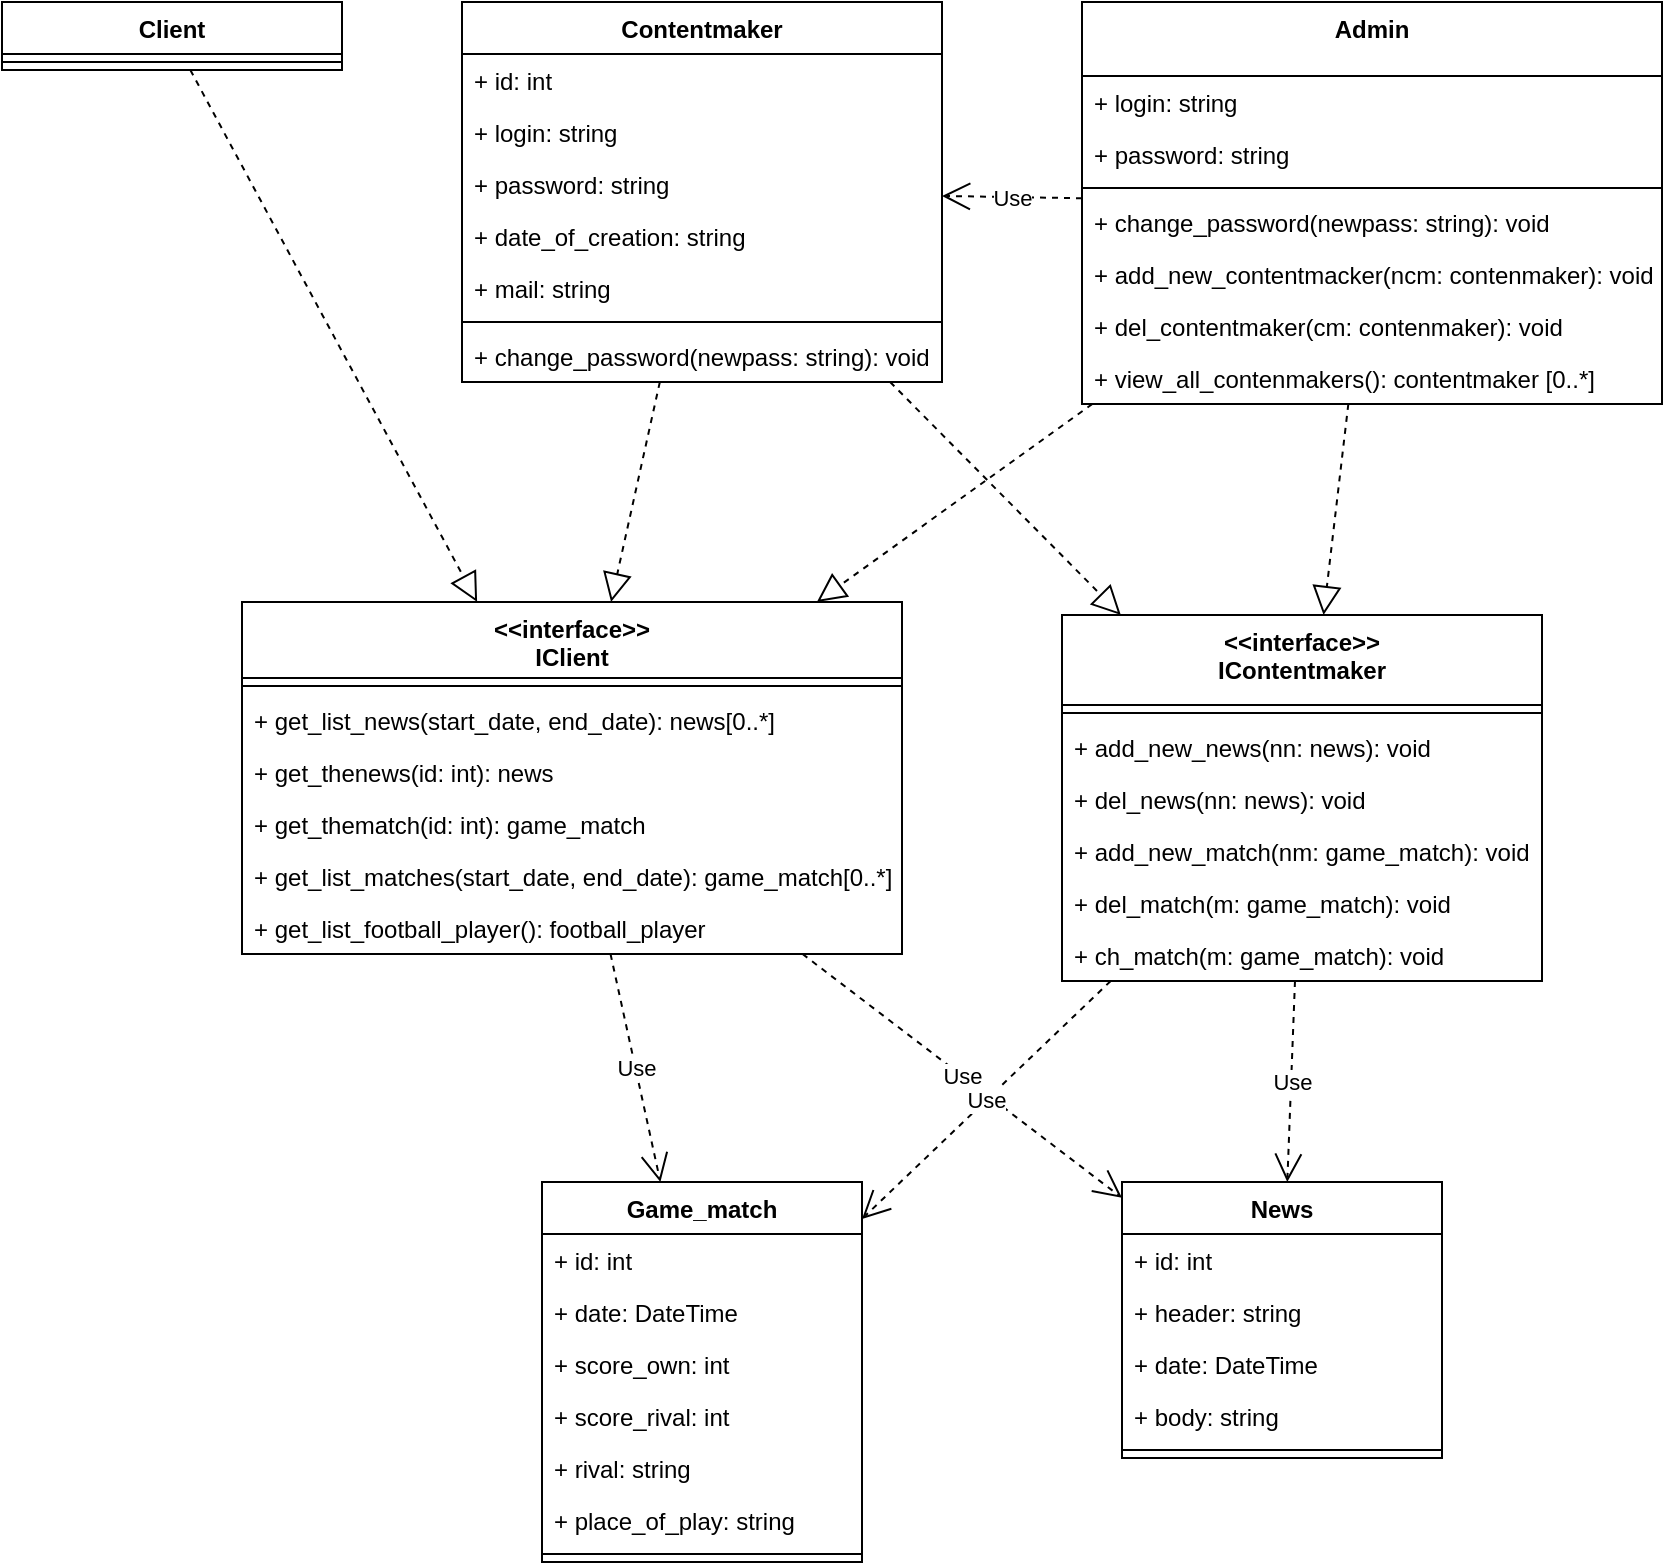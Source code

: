 <mxfile version="12.6.5" type="device"><diagram id="CYsI5ZXP5_hlPejagx7A" name="Page 1"><mxGraphModel dx="1547" dy="548" grid="1" gridSize="10" guides="1" tooltips="1" connect="1" arrows="1" fold="1" page="1" pageScale="1" pageWidth="827" pageHeight="1169" math="0" shadow="0"><root><mxCell id="0"/><mxCell id="1" parent="0"/><mxCell id="4QRswoQymAadU4j500Yn-5" value="News" style="swimlane;fontStyle=1;align=center;verticalAlign=top;childLayout=stackLayout;horizontal=1;startSize=26;horizontalStack=0;resizeParent=1;resizeParentMax=0;resizeLast=0;collapsible=1;marginBottom=0;" parent="1" vertex="1"><mxGeometry x="520" y="640" width="160" height="138" as="geometry"/></mxCell><mxCell id="4QRswoQymAadU4j500Yn-6" value="+ id: int" style="text;strokeColor=none;fillColor=none;align=left;verticalAlign=top;spacingLeft=4;spacingRight=4;overflow=hidden;rotatable=0;points=[[0,0.5],[1,0.5]];portConstraint=eastwest;" parent="4QRswoQymAadU4j500Yn-5" vertex="1"><mxGeometry y="26" width="160" height="26" as="geometry"/></mxCell><mxCell id="4QRswoQymAadU4j500Yn-30" value="+ header: string" style="text;strokeColor=none;fillColor=none;align=left;verticalAlign=top;spacingLeft=4;spacingRight=4;overflow=hidden;rotatable=0;points=[[0,0.5],[1,0.5]];portConstraint=eastwest;" parent="4QRswoQymAadU4j500Yn-5" vertex="1"><mxGeometry y="52" width="160" height="26" as="geometry"/></mxCell><mxCell id="4QRswoQymAadU4j500Yn-31" value="+ date: DateTime" style="text;strokeColor=none;fillColor=none;align=left;verticalAlign=top;spacingLeft=4;spacingRight=4;overflow=hidden;rotatable=0;points=[[0,0.5],[1,0.5]];portConstraint=eastwest;" parent="4QRswoQymAadU4j500Yn-5" vertex="1"><mxGeometry y="78" width="160" height="26" as="geometry"/></mxCell><mxCell id="4QRswoQymAadU4j500Yn-32" value="+ body: string" style="text;strokeColor=none;fillColor=none;align=left;verticalAlign=top;spacingLeft=4;spacingRight=4;overflow=hidden;rotatable=0;points=[[0,0.5],[1,0.5]];portConstraint=eastwest;" parent="4QRswoQymAadU4j500Yn-5" vertex="1"><mxGeometry y="104" width="160" height="26" as="geometry"/></mxCell><mxCell id="4QRswoQymAadU4j500Yn-7" value="" style="line;strokeWidth=1;fillColor=none;align=left;verticalAlign=middle;spacingTop=-1;spacingLeft=3;spacingRight=3;rotatable=0;labelPosition=right;points=[];portConstraint=eastwest;" parent="4QRswoQymAadU4j500Yn-5" vertex="1"><mxGeometry y="130" width="160" height="8" as="geometry"/></mxCell><mxCell id="4QRswoQymAadU4j500Yn-13" value="Game_match" style="swimlane;fontStyle=1;align=center;verticalAlign=top;childLayout=stackLayout;horizontal=1;startSize=26;horizontalStack=0;resizeParent=1;resizeParentMax=0;resizeLast=0;collapsible=1;marginBottom=0;" parent="1" vertex="1"><mxGeometry x="230" y="640" width="160" height="190" as="geometry"/></mxCell><mxCell id="4QRswoQymAadU4j500Yn-14" value="+ id: int" style="text;strokeColor=none;fillColor=none;align=left;verticalAlign=top;spacingLeft=4;spacingRight=4;overflow=hidden;rotatable=0;points=[[0,0.5],[1,0.5]];portConstraint=eastwest;" parent="4QRswoQymAadU4j500Yn-13" vertex="1"><mxGeometry y="26" width="160" height="26" as="geometry"/></mxCell><mxCell id="4QRswoQymAadU4j500Yn-37" value="+ date: DateTime" style="text;strokeColor=none;fillColor=none;align=left;verticalAlign=top;spacingLeft=4;spacingRight=4;overflow=hidden;rotatable=0;points=[[0,0.5],[1,0.5]];portConstraint=eastwest;" parent="4QRswoQymAadU4j500Yn-13" vertex="1"><mxGeometry y="52" width="160" height="26" as="geometry"/></mxCell><mxCell id="4QRswoQymAadU4j500Yn-38" value="+ score_own: int" style="text;strokeColor=none;fillColor=none;align=left;verticalAlign=top;spacingLeft=4;spacingRight=4;overflow=hidden;rotatable=0;points=[[0,0.5],[1,0.5]];portConstraint=eastwest;" parent="4QRswoQymAadU4j500Yn-13" vertex="1"><mxGeometry y="78" width="160" height="26" as="geometry"/></mxCell><mxCell id="4QRswoQymAadU4j500Yn-41" value="+ score_rival: int" style="text;strokeColor=none;fillColor=none;align=left;verticalAlign=top;spacingLeft=4;spacingRight=4;overflow=hidden;rotatable=0;points=[[0,0.5],[1,0.5]];portConstraint=eastwest;" parent="4QRswoQymAadU4j500Yn-13" vertex="1"><mxGeometry y="104" width="160" height="26" as="geometry"/></mxCell><mxCell id="4QRswoQymAadU4j500Yn-40" value="+ rival: string" style="text;strokeColor=none;fillColor=none;align=left;verticalAlign=top;spacingLeft=4;spacingRight=4;overflow=hidden;rotatable=0;points=[[0,0.5],[1,0.5]];portConstraint=eastwest;" parent="4QRswoQymAadU4j500Yn-13" vertex="1"><mxGeometry y="130" width="160" height="26" as="geometry"/></mxCell><mxCell id="4QRswoQymAadU4j500Yn-39" value="+ place_of_play: string" style="text;strokeColor=none;fillColor=none;align=left;verticalAlign=top;spacingLeft=4;spacingRight=4;overflow=hidden;rotatable=0;points=[[0,0.5],[1,0.5]];portConstraint=eastwest;" parent="4QRswoQymAadU4j500Yn-13" vertex="1"><mxGeometry y="156" width="160" height="26" as="geometry"/></mxCell><mxCell id="4QRswoQymAadU4j500Yn-15" value="" style="line;strokeWidth=1;fillColor=none;align=left;verticalAlign=middle;spacingTop=-1;spacingLeft=3;spacingRight=3;rotatable=0;labelPosition=right;points=[];portConstraint=eastwest;" parent="4QRswoQymAadU4j500Yn-13" vertex="1"><mxGeometry y="182" width="160" height="8" as="geometry"/></mxCell><mxCell id="4QRswoQymAadU4j500Yn-17" value="Contentmaker" style="swimlane;fontStyle=1;align=center;verticalAlign=top;childLayout=stackLayout;horizontal=1;startSize=26;horizontalStack=0;resizeParent=1;resizeParentMax=0;resizeLast=0;collapsible=1;marginBottom=0;" parent="1" vertex="1"><mxGeometry x="190" y="50" width="240" height="190" as="geometry"/></mxCell><mxCell id="4QRswoQymAadU4j500Yn-18" value="+ id: int" style="text;strokeColor=none;fillColor=none;align=left;verticalAlign=top;spacingLeft=4;spacingRight=4;overflow=hidden;rotatable=0;points=[[0,0.5],[1,0.5]];portConstraint=eastwest;" parent="4QRswoQymAadU4j500Yn-17" vertex="1"><mxGeometry y="26" width="240" height="26" as="geometry"/></mxCell><mxCell id="4QRswoQymAadU4j500Yn-68" value="+ login: string" style="text;strokeColor=none;fillColor=none;align=left;verticalAlign=top;spacingLeft=4;spacingRight=4;overflow=hidden;rotatable=0;points=[[0,0.5],[1,0.5]];portConstraint=eastwest;" parent="4QRswoQymAadU4j500Yn-17" vertex="1"><mxGeometry y="52" width="240" height="26" as="geometry"/></mxCell><mxCell id="4QRswoQymAadU4j500Yn-75" value="+ password: string" style="text;strokeColor=none;fillColor=none;align=left;verticalAlign=top;spacingLeft=4;spacingRight=4;overflow=hidden;rotatable=0;points=[[0,0.5],[1,0.5]];portConstraint=eastwest;" parent="4QRswoQymAadU4j500Yn-17" vertex="1"><mxGeometry y="78" width="240" height="26" as="geometry"/></mxCell><mxCell id="4QRswoQymAadU4j500Yn-46" value="+ date_of_creation: string" style="text;strokeColor=none;fillColor=none;align=left;verticalAlign=top;spacingLeft=4;spacingRight=4;overflow=hidden;rotatable=0;points=[[0,0.5],[1,0.5]];portConstraint=eastwest;" parent="4QRswoQymAadU4j500Yn-17" vertex="1"><mxGeometry y="104" width="240" height="26" as="geometry"/></mxCell><mxCell id="4QRswoQymAadU4j500Yn-47" value="+ mail: string" style="text;strokeColor=none;fillColor=none;align=left;verticalAlign=top;spacingLeft=4;spacingRight=4;overflow=hidden;rotatable=0;points=[[0,0.5],[1,0.5]];portConstraint=eastwest;" parent="4QRswoQymAadU4j500Yn-17" vertex="1"><mxGeometry y="130" width="240" height="26" as="geometry"/></mxCell><mxCell id="4QRswoQymAadU4j500Yn-19" value="" style="line;strokeWidth=1;fillColor=none;align=left;verticalAlign=middle;spacingTop=-1;spacingLeft=3;spacingRight=3;rotatable=0;labelPosition=right;points=[];portConstraint=eastwest;" parent="4QRswoQymAadU4j500Yn-17" vertex="1"><mxGeometry y="156" width="240" height="8" as="geometry"/></mxCell><mxCell id="4QRswoQymAadU4j500Yn-76" value="+ change_password(newpass: string): void" style="text;strokeColor=none;fillColor=none;align=left;verticalAlign=top;spacingLeft=4;spacingRight=4;overflow=hidden;rotatable=0;points=[[0,0.5],[1,0.5]];portConstraint=eastwest;" parent="4QRswoQymAadU4j500Yn-17" vertex="1"><mxGeometry y="164" width="240" height="26" as="geometry"/></mxCell><mxCell id="4QRswoQymAadU4j500Yn-22" value="Admin" style="swimlane;fontStyle=1;align=center;verticalAlign=top;childLayout=stackLayout;horizontal=1;startSize=37;horizontalStack=0;resizeParent=1;resizeParentMax=0;resizeLast=0;collapsible=1;marginBottom=0;" parent="1" vertex="1"><mxGeometry x="500" y="50" width="290" height="201" as="geometry"/></mxCell><mxCell id="4QRswoQymAadU4j500Yn-49" value="+ login: string" style="text;strokeColor=none;fillColor=none;align=left;verticalAlign=top;spacingLeft=4;spacingRight=4;overflow=hidden;rotatable=0;points=[[0,0.5],[1,0.5]];portConstraint=eastwest;" parent="4QRswoQymAadU4j500Yn-22" vertex="1"><mxGeometry y="37" width="290" height="26" as="geometry"/></mxCell><mxCell id="4QRswoQymAadU4j500Yn-53" value="+ password: string" style="text;strokeColor=none;fillColor=none;align=left;verticalAlign=top;spacingLeft=4;spacingRight=4;overflow=hidden;rotatable=0;points=[[0,0.5],[1,0.5]];portConstraint=eastwest;" parent="4QRswoQymAadU4j500Yn-22" vertex="1"><mxGeometry y="63" width="290" height="26" as="geometry"/></mxCell><mxCell id="4QRswoQymAadU4j500Yn-24" value="" style="line;strokeWidth=1;fillColor=none;align=left;verticalAlign=middle;spacingTop=-1;spacingLeft=3;spacingRight=3;rotatable=0;labelPosition=right;points=[];portConstraint=eastwest;" parent="4QRswoQymAadU4j500Yn-22" vertex="1"><mxGeometry y="89" width="290" height="8" as="geometry"/></mxCell><mxCell id="4QRswoQymAadU4j500Yn-55" value="+ change_password(newpass: string): void" style="text;strokeColor=none;fillColor=none;align=left;verticalAlign=top;spacingLeft=4;spacingRight=4;overflow=hidden;rotatable=0;points=[[0,0.5],[1,0.5]];portConstraint=eastwest;" parent="4QRswoQymAadU4j500Yn-22" vertex="1"><mxGeometry y="97" width="290" height="26" as="geometry"/></mxCell><mxCell id="4QRswoQymAadU4j500Yn-72" value="+ add_new_contentmacker(ncm: contenmaker): void" style="text;strokeColor=none;fillColor=none;align=left;verticalAlign=top;spacingLeft=4;spacingRight=4;overflow=hidden;rotatable=0;points=[[0,0.5],[1,0.5]];portConstraint=eastwest;" parent="4QRswoQymAadU4j500Yn-22" vertex="1"><mxGeometry y="123" width="290" height="26" as="geometry"/></mxCell><mxCell id="4QRswoQymAadU4j500Yn-73" value="+ del_contentmaker(cm: contenmaker): void" style="text;strokeColor=none;fillColor=none;align=left;verticalAlign=top;spacingLeft=4;spacingRight=4;overflow=hidden;rotatable=0;points=[[0,0.5],[1,0.5]];portConstraint=eastwest;" parent="4QRswoQymAadU4j500Yn-22" vertex="1"><mxGeometry y="149" width="290" height="26" as="geometry"/></mxCell><mxCell id="4QRswoQymAadU4j500Yn-74" value="+ view_all_contenmakers(): contentmaker [0..*]" style="text;strokeColor=none;fillColor=none;align=left;verticalAlign=top;spacingLeft=4;spacingRight=4;overflow=hidden;rotatable=0;points=[[0,0.5],[1,0.5]];portConstraint=eastwest;" parent="4QRswoQymAadU4j500Yn-22" vertex="1"><mxGeometry y="175" width="290" height="26" as="geometry"/></mxCell><mxCell id="4QRswoQymAadU4j500Yn-26" value="&lt;&lt;interface&gt;&gt;&#10;IClient" style="swimlane;fontStyle=1;align=center;verticalAlign=top;childLayout=stackLayout;horizontal=1;startSize=38;horizontalStack=0;resizeParent=1;resizeParentMax=0;resizeLast=0;collapsible=1;marginBottom=0;" parent="1" vertex="1"><mxGeometry x="80" y="350" width="330" height="176" as="geometry"/></mxCell><mxCell id="4QRswoQymAadU4j500Yn-28" value="" style="line;strokeWidth=1;fillColor=none;align=left;verticalAlign=middle;spacingTop=-1;spacingLeft=3;spacingRight=3;rotatable=0;labelPosition=right;points=[];portConstraint=eastwest;" parent="4QRswoQymAadU4j500Yn-26" vertex="1"><mxGeometry y="38" width="330" height="8" as="geometry"/></mxCell><mxCell id="4QRswoQymAadU4j500Yn-29" value="+ get_list_news(start_date, end_date): news[0..*]" style="text;strokeColor=none;fillColor=none;align=left;verticalAlign=top;spacingLeft=4;spacingRight=4;overflow=hidden;rotatable=0;points=[[0,0.5],[1,0.5]];portConstraint=eastwest;" parent="4QRswoQymAadU4j500Yn-26" vertex="1"><mxGeometry y="46" width="330" height="26" as="geometry"/></mxCell><mxCell id="4QRswoQymAadU4j500Yn-82" value="+ get_thenews(id: int): news" style="text;strokeColor=none;fillColor=none;align=left;verticalAlign=top;spacingLeft=4;spacingRight=4;overflow=hidden;rotatable=0;points=[[0,0.5],[1,0.5]];portConstraint=eastwest;" parent="4QRswoQymAadU4j500Yn-26" vertex="1"><mxGeometry y="72" width="330" height="26" as="geometry"/></mxCell><mxCell id="4QRswoQymAadU4j500Yn-87" value="+ get_thematch(id: int): game_match" style="text;strokeColor=none;fillColor=none;align=left;verticalAlign=top;spacingLeft=4;spacingRight=4;overflow=hidden;rotatable=0;points=[[0,0.5],[1,0.5]];portConstraint=eastwest;" parent="4QRswoQymAadU4j500Yn-26" vertex="1"><mxGeometry y="98" width="330" height="26" as="geometry"/></mxCell><mxCell id="4QRswoQymAadU4j500Yn-85" value="+ get_list_matches(start_date, end_date): game_match[0..*]" style="text;strokeColor=none;fillColor=none;align=left;verticalAlign=top;spacingLeft=4;spacingRight=4;overflow=hidden;rotatable=0;points=[[0,0.5],[1,0.5]];portConstraint=eastwest;" parent="4QRswoQymAadU4j500Yn-26" vertex="1"><mxGeometry y="124" width="330" height="26" as="geometry"/></mxCell><mxCell id="4QRswoQymAadU4j500Yn-88" value="+ get_list_football_player(): football_player" style="text;strokeColor=none;fillColor=none;align=left;verticalAlign=top;spacingLeft=4;spacingRight=4;overflow=hidden;rotatable=0;points=[[0,0.5],[1,0.5]];portConstraint=eastwest;" parent="4QRswoQymAadU4j500Yn-26" vertex="1"><mxGeometry y="150" width="330" height="26" as="geometry"/></mxCell><mxCell id="4QRswoQymAadU4j500Yn-59" value="&lt;&lt;interface&gt;&gt;&#10;IContentmaker" style="swimlane;fontStyle=1;align=center;verticalAlign=top;childLayout=stackLayout;horizontal=1;startSize=45;horizontalStack=0;resizeParent=1;resizeParentMax=0;resizeLast=0;collapsible=1;marginBottom=0;" parent="1" vertex="1"><mxGeometry x="490" y="356.5" width="240" height="183" as="geometry"/></mxCell><mxCell id="4QRswoQymAadU4j500Yn-63" value="" style="line;strokeWidth=1;fillColor=none;align=left;verticalAlign=middle;spacingTop=-1;spacingLeft=3;spacingRight=3;rotatable=0;labelPosition=right;points=[];portConstraint=eastwest;" parent="4QRswoQymAadU4j500Yn-59" vertex="1"><mxGeometry y="45" width="240" height="8" as="geometry"/></mxCell><mxCell id="4QRswoQymAadU4j500Yn-77" value="+ add_new_news(nn: news): void" style="text;strokeColor=none;fillColor=none;align=left;verticalAlign=top;spacingLeft=4;spacingRight=4;overflow=hidden;rotatable=0;points=[[0,0.5],[1,0.5]];portConstraint=eastwest;" parent="4QRswoQymAadU4j500Yn-59" vertex="1"><mxGeometry y="53" width="240" height="26" as="geometry"/></mxCell><mxCell id="4QRswoQymAadU4j500Yn-78" value="+ del_news(nn: news): void" style="text;strokeColor=none;fillColor=none;align=left;verticalAlign=top;spacingLeft=4;spacingRight=4;overflow=hidden;rotatable=0;points=[[0,0.5],[1,0.5]];portConstraint=eastwest;" parent="4QRswoQymAadU4j500Yn-59" vertex="1"><mxGeometry y="79" width="240" height="26" as="geometry"/></mxCell><mxCell id="4QRswoQymAadU4j500Yn-79" value="+ add_new_match(nm: game_match): void" style="text;strokeColor=none;fillColor=none;align=left;verticalAlign=top;spacingLeft=4;spacingRight=4;overflow=hidden;rotatable=0;points=[[0,0.5],[1,0.5]];portConstraint=eastwest;" parent="4QRswoQymAadU4j500Yn-59" vertex="1"><mxGeometry y="105" width="240" height="26" as="geometry"/></mxCell><mxCell id="4QRswoQymAadU4j500Yn-64" value="+ del_match(m: game_match): void" style="text;strokeColor=none;fillColor=none;align=left;verticalAlign=top;spacingLeft=4;spacingRight=4;overflow=hidden;rotatable=0;points=[[0,0.5],[1,0.5]];portConstraint=eastwest;" parent="4QRswoQymAadU4j500Yn-59" vertex="1"><mxGeometry y="131" width="240" height="26" as="geometry"/></mxCell><mxCell id="4QRswoQymAadU4j500Yn-80" value="+ ch_match(m: game_match): void" style="text;strokeColor=none;fillColor=none;align=left;verticalAlign=top;spacingLeft=4;spacingRight=4;overflow=hidden;rotatable=0;points=[[0,0.5],[1,0.5]];portConstraint=eastwest;" parent="4QRswoQymAadU4j500Yn-59" vertex="1"><mxGeometry y="157" width="240" height="26" as="geometry"/></mxCell><mxCell id="4QRswoQymAadU4j500Yn-65" value="" style="endArrow=block;dashed=1;endFill=0;endSize=12;html=1;" parent="1" source="4QRswoQymAadU4j500Yn-17" target="4QRswoQymAadU4j500Yn-59" edge="1"><mxGeometry width="160" relative="1" as="geometry"><mxPoint x="290" y="390" as="sourcePoint"/><mxPoint x="450" y="390" as="targetPoint"/></mxGeometry></mxCell><mxCell id="4QRswoQymAadU4j500Yn-66" value="" style="endArrow=block;dashed=1;endFill=0;endSize=12;html=1;" parent="1" source="4QRswoQymAadU4j500Yn-22" target="4QRswoQymAadU4j500Yn-59" edge="1"><mxGeometry width="160" relative="1" as="geometry"><mxPoint x="220" y="285.636" as="sourcePoint"/><mxPoint x="280" y="300.364" as="targetPoint"/></mxGeometry></mxCell><mxCell id="4QRswoQymAadU4j500Yn-89" value="Use" style="endArrow=open;endSize=12;dashed=1;html=1;" parent="1" source="4QRswoQymAadU4j500Yn-26" target="4QRswoQymAadU4j500Yn-5" edge="1"><mxGeometry width="160" relative="1" as="geometry"><mxPoint x="60" y="470" as="sourcePoint"/><mxPoint x="220" y="470" as="targetPoint"/></mxGeometry></mxCell><mxCell id="4QRswoQymAadU4j500Yn-90" value="Use" style="endArrow=open;endSize=12;dashed=1;html=1;" parent="1" source="4QRswoQymAadU4j500Yn-26" target="4QRswoQymAadU4j500Yn-13" edge="1"><mxGeometry width="160" relative="1" as="geometry"><mxPoint x="-90" y="780" as="sourcePoint"/><mxPoint x="70" y="780" as="targetPoint"/></mxGeometry></mxCell><mxCell id="4QRswoQymAadU4j500Yn-91" value="Use" style="endArrow=open;endSize=12;dashed=1;html=1;" parent="1" source="4QRswoQymAadU4j500Yn-59" target="4QRswoQymAadU4j500Yn-13" edge="1"><mxGeometry width="160" relative="1" as="geometry"><mxPoint x="466.171" y="590" as="sourcePoint"/><mxPoint x="640" y="422.217" as="targetPoint"/></mxGeometry></mxCell><mxCell id="4QRswoQymAadU4j500Yn-92" value="Use" style="endArrow=open;endSize=12;dashed=1;html=1;" parent="1" source="4QRswoQymAadU4j500Yn-59" target="4QRswoQymAadU4j500Yn-5" edge="1"><mxGeometry width="160" relative="1" as="geometry"><mxPoint x="485" y="375.782" as="sourcePoint"/><mxPoint x="640" y="355.479" as="targetPoint"/></mxGeometry></mxCell><mxCell id="4QRswoQymAadU4j500Yn-95" value="Use" style="endArrow=open;endSize=12;dashed=1;html=1;" parent="1" source="4QRswoQymAadU4j500Yn-22" target="4QRswoQymAadU4j500Yn-17" edge="1"><mxGeometry width="160" relative="1" as="geometry"><mxPoint x="485" y="375.782" as="sourcePoint"/><mxPoint x="640" y="355.479" as="targetPoint"/></mxGeometry></mxCell><mxCell id="4QRswoQymAadU4j500Yn-96" value="" style="endArrow=block;dashed=1;endFill=0;endSize=12;html=1;" parent="1" source="4QRswoQymAadU4j500Yn-17" target="4QRswoQymAadU4j500Yn-26" edge="1"><mxGeometry width="160" relative="1" as="geometry"><mxPoint x="100" y="490" as="sourcePoint"/><mxPoint x="235" y="509.98" as="targetPoint"/></mxGeometry></mxCell><mxCell id="4QRswoQymAadU4j500Yn-97" value="" style="endArrow=block;dashed=1;endFill=0;endSize=12;html=1;" parent="1" source="4QRswoQymAadU4j500Yn-22" target="4QRswoQymAadU4j500Yn-26" edge="1"><mxGeometry width="160" relative="1" as="geometry"><mxPoint x="100.166" y="431.0" as="sourcePoint"/><mxPoint x="272.952" y="580" as="targetPoint"/></mxGeometry></mxCell><mxCell id="rAtfVVosivTYmYkqxcW8-1" value="Client" style="swimlane;fontStyle=1;align=center;verticalAlign=top;childLayout=stackLayout;horizontal=1;startSize=26;horizontalStack=0;resizeParent=1;resizeParentMax=0;resizeLast=0;collapsible=1;marginBottom=0;" parent="1" vertex="1"><mxGeometry x="-40" y="50" width="170" height="34" as="geometry"/></mxCell><mxCell id="rAtfVVosivTYmYkqxcW8-7" value="" style="line;strokeWidth=1;fillColor=none;align=left;verticalAlign=middle;spacingTop=-1;spacingLeft=3;spacingRight=3;rotatable=0;labelPosition=right;points=[];portConstraint=eastwest;" parent="rAtfVVosivTYmYkqxcW8-1" vertex="1"><mxGeometry y="26" width="170" height="8" as="geometry"/></mxCell><mxCell id="rAtfVVosivTYmYkqxcW8-9" value="" style="endArrow=block;dashed=1;endFill=0;endSize=12;html=1;" parent="1" source="rAtfVVosivTYmYkqxcW8-1" target="4QRswoQymAadU4j500Yn-26" edge="1"><mxGeometry width="160" relative="1" as="geometry"><mxPoint x="231.621" y="250" as="sourcePoint"/><mxPoint x="233.498" y="360" as="targetPoint"/></mxGeometry></mxCell></root></mxGraphModel></diagram></mxfile>